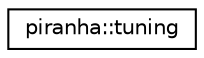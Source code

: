 digraph "Graphical Class Hierarchy"
{
  edge [fontname="Helvetica",fontsize="10",labelfontname="Helvetica",labelfontsize="10"];
  node [fontname="Helvetica",fontsize="10",shape=record];
  rankdir="LR";
  Node0 [label="piranha::tuning",height=0.2,width=0.4,color="black", fillcolor="white", style="filled",URL="$classpiranha_1_1tuning.html",tooltip="Performance tuning. "];
}

